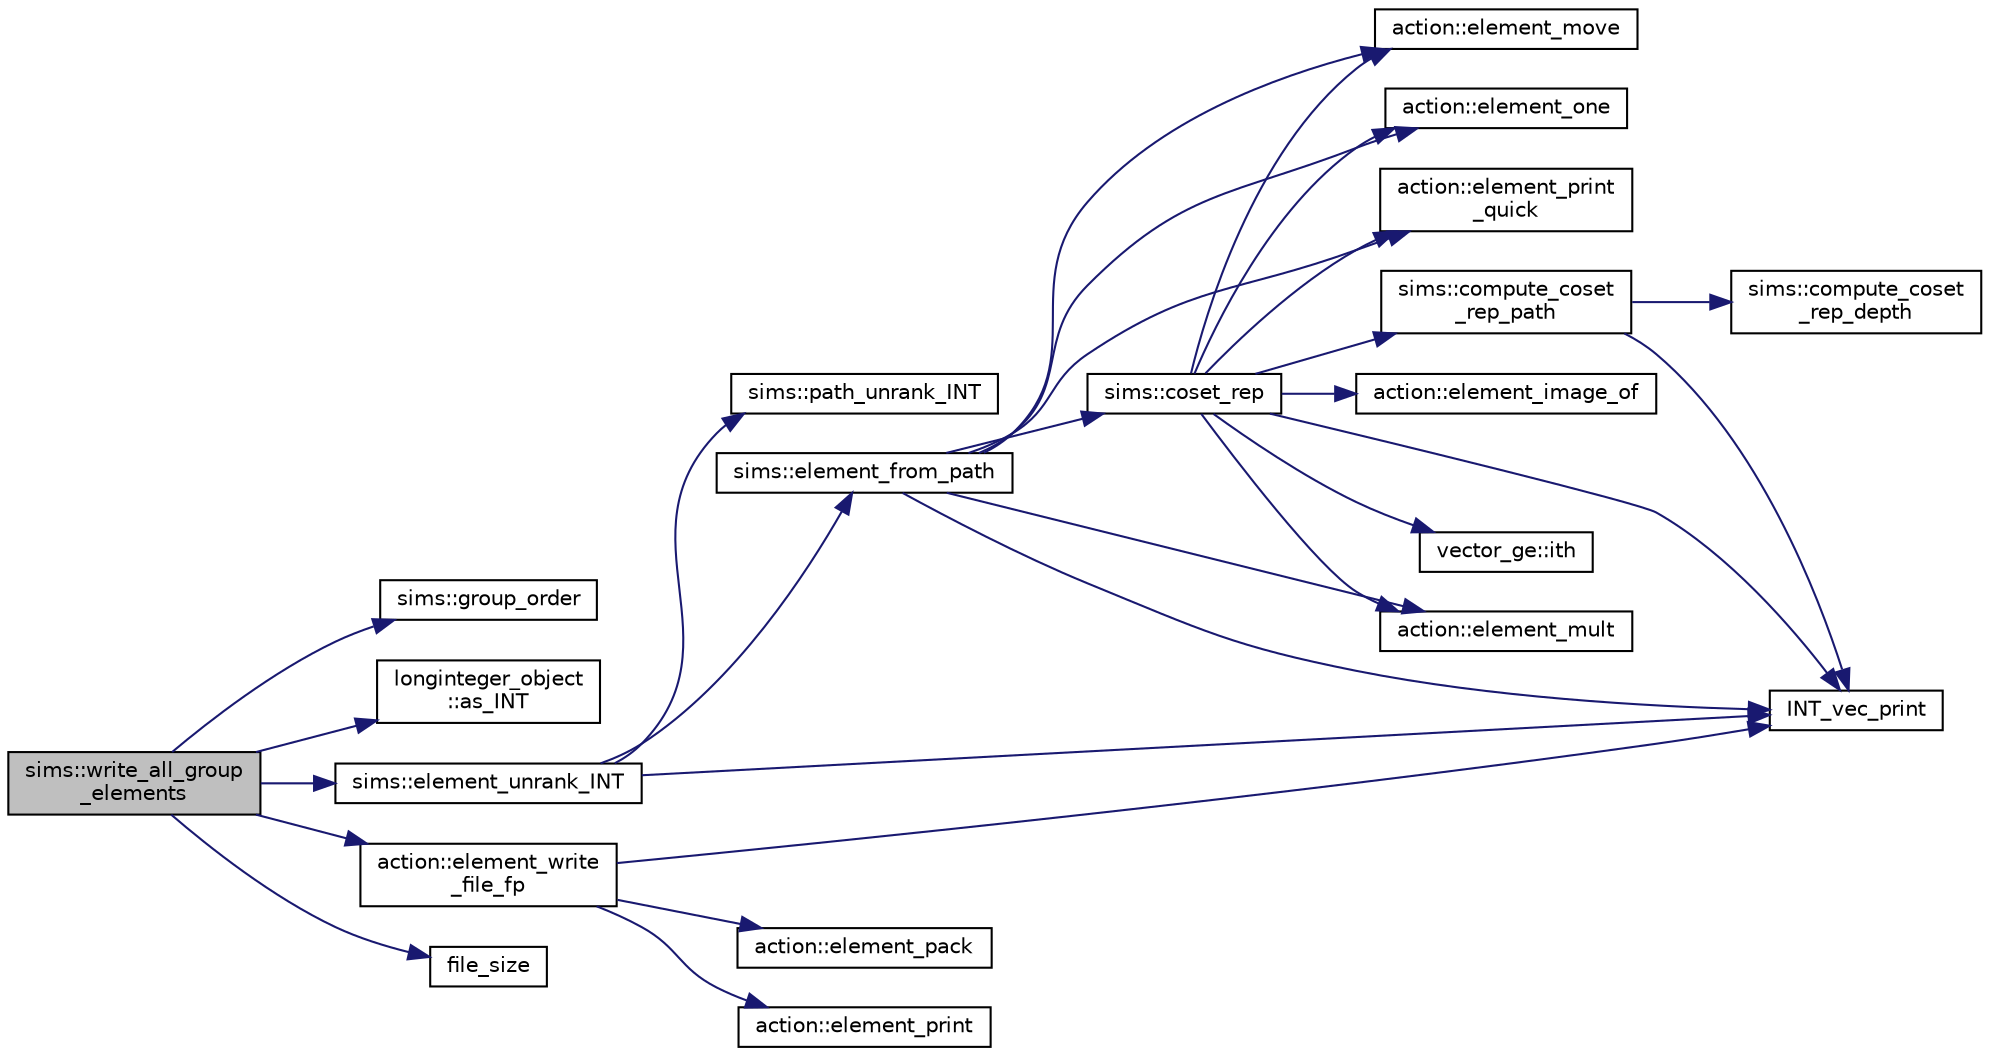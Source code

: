 digraph "sims::write_all_group_elements"
{
  edge [fontname="Helvetica",fontsize="10",labelfontname="Helvetica",labelfontsize="10"];
  node [fontname="Helvetica",fontsize="10",shape=record];
  rankdir="LR";
  Node11438 [label="sims::write_all_group\l_elements",height=0.2,width=0.4,color="black", fillcolor="grey75", style="filled", fontcolor="black"];
  Node11438 -> Node11439 [color="midnightblue",fontsize="10",style="solid",fontname="Helvetica"];
  Node11439 [label="sims::group_order",height=0.2,width=0.4,color="black", fillcolor="white", style="filled",URL="$d9/df3/classsims.html#aa442445175656570fa35febbe790efad"];
  Node11438 -> Node11440 [color="midnightblue",fontsize="10",style="solid",fontname="Helvetica"];
  Node11440 [label="longinteger_object\l::as_INT",height=0.2,width=0.4,color="black", fillcolor="white", style="filled",URL="$dd/d7e/classlonginteger__object.html#afb992d4679a6741acc63c8bcba27971e"];
  Node11438 -> Node11441 [color="midnightblue",fontsize="10",style="solid",fontname="Helvetica"];
  Node11441 [label="sims::element_unrank_INT",height=0.2,width=0.4,color="black", fillcolor="white", style="filled",URL="$d9/df3/classsims.html#a435d84bb7bf7292f14593b2a4344151f"];
  Node11441 -> Node11442 [color="midnightblue",fontsize="10",style="solid",fontname="Helvetica"];
  Node11442 [label="sims::path_unrank_INT",height=0.2,width=0.4,color="black", fillcolor="white", style="filled",URL="$d9/df3/classsims.html#a8ae2ffa971c2aac809d83c18e4e91926"];
  Node11441 -> Node11443 [color="midnightblue",fontsize="10",style="solid",fontname="Helvetica"];
  Node11443 [label="INT_vec_print",height=0.2,width=0.4,color="black", fillcolor="white", style="filled",URL="$df/dbf/sajeeb_8_c.html#a79a5901af0b47dd0d694109543c027fe"];
  Node11441 -> Node11444 [color="midnightblue",fontsize="10",style="solid",fontname="Helvetica"];
  Node11444 [label="sims::element_from_path",height=0.2,width=0.4,color="black", fillcolor="white", style="filled",URL="$d9/df3/classsims.html#a4a9bc25b1b8e61ba34d6d3d9f9fb8ab8"];
  Node11444 -> Node11443 [color="midnightblue",fontsize="10",style="solid",fontname="Helvetica"];
  Node11444 -> Node11445 [color="midnightblue",fontsize="10",style="solid",fontname="Helvetica"];
  Node11445 [label="action::element_one",height=0.2,width=0.4,color="black", fillcolor="white", style="filled",URL="$d2/d86/classaction.html#a780a105daf04d6d1fe7e2f63b3c88e3b"];
  Node11444 -> Node11446 [color="midnightblue",fontsize="10",style="solid",fontname="Helvetica"];
  Node11446 [label="sims::coset_rep",height=0.2,width=0.4,color="black", fillcolor="white", style="filled",URL="$d9/df3/classsims.html#a3d669dba4d005cd2399388f27f44cd04"];
  Node11446 -> Node11447 [color="midnightblue",fontsize="10",style="solid",fontname="Helvetica"];
  Node11447 [label="sims::compute_coset\l_rep_path",height=0.2,width=0.4,color="black", fillcolor="white", style="filled",URL="$d9/df3/classsims.html#a22a53a24eb86dcfe54cb3588776a4d96"];
  Node11447 -> Node11448 [color="midnightblue",fontsize="10",style="solid",fontname="Helvetica"];
  Node11448 [label="sims::compute_coset\l_rep_depth",height=0.2,width=0.4,color="black", fillcolor="white", style="filled",URL="$d9/df3/classsims.html#abfeb782bd253f1df5253486afb120f6f"];
  Node11447 -> Node11443 [color="midnightblue",fontsize="10",style="solid",fontname="Helvetica"];
  Node11446 -> Node11443 [color="midnightblue",fontsize="10",style="solid",fontname="Helvetica"];
  Node11446 -> Node11445 [color="midnightblue",fontsize="10",style="solid",fontname="Helvetica"];
  Node11446 -> Node11449 [color="midnightblue",fontsize="10",style="solid",fontname="Helvetica"];
  Node11449 [label="vector_ge::ith",height=0.2,width=0.4,color="black", fillcolor="white", style="filled",URL="$d4/d6e/classvector__ge.html#a1ff002e8b746a9beb119d57dcd4a15ff"];
  Node11446 -> Node11450 [color="midnightblue",fontsize="10",style="solid",fontname="Helvetica"];
  Node11450 [label="action::element_print\l_quick",height=0.2,width=0.4,color="black", fillcolor="white", style="filled",URL="$d2/d86/classaction.html#a4844680cf6750396f76494a28655265b"];
  Node11446 -> Node11451 [color="midnightblue",fontsize="10",style="solid",fontname="Helvetica"];
  Node11451 [label="action::element_mult",height=0.2,width=0.4,color="black", fillcolor="white", style="filled",URL="$d2/d86/classaction.html#ae9e36b2cae1f0f7bd7144097fa9a34b3"];
  Node11446 -> Node11452 [color="midnightblue",fontsize="10",style="solid",fontname="Helvetica"];
  Node11452 [label="action::element_move",height=0.2,width=0.4,color="black", fillcolor="white", style="filled",URL="$d2/d86/classaction.html#a550947491bbb534d3d7951f50198a874"];
  Node11446 -> Node11453 [color="midnightblue",fontsize="10",style="solid",fontname="Helvetica"];
  Node11453 [label="action::element_image_of",height=0.2,width=0.4,color="black", fillcolor="white", style="filled",URL="$d2/d86/classaction.html#ae09559d4537a048fc860f8a74a31393d"];
  Node11444 -> Node11450 [color="midnightblue",fontsize="10",style="solid",fontname="Helvetica"];
  Node11444 -> Node11451 [color="midnightblue",fontsize="10",style="solid",fontname="Helvetica"];
  Node11444 -> Node11452 [color="midnightblue",fontsize="10",style="solid",fontname="Helvetica"];
  Node11438 -> Node11454 [color="midnightblue",fontsize="10",style="solid",fontname="Helvetica"];
  Node11454 [label="action::element_write\l_file_fp",height=0.2,width=0.4,color="black", fillcolor="white", style="filled",URL="$d2/d86/classaction.html#a74da797b9df8fdf82b584e065fe9de63"];
  Node11454 -> Node11455 [color="midnightblue",fontsize="10",style="solid",fontname="Helvetica"];
  Node11455 [label="action::element_print",height=0.2,width=0.4,color="black", fillcolor="white", style="filled",URL="$d2/d86/classaction.html#ae38c3ef3c1125213733d63c6fc3c40cd"];
  Node11454 -> Node11443 [color="midnightblue",fontsize="10",style="solid",fontname="Helvetica"];
  Node11454 -> Node11456 [color="midnightblue",fontsize="10",style="solid",fontname="Helvetica"];
  Node11456 [label="action::element_pack",height=0.2,width=0.4,color="black", fillcolor="white", style="filled",URL="$d2/d86/classaction.html#a48a10a87c09b4b37c36eac1180884140"];
  Node11438 -> Node11457 [color="midnightblue",fontsize="10",style="solid",fontname="Helvetica"];
  Node11457 [label="file_size",height=0.2,width=0.4,color="black", fillcolor="white", style="filled",URL="$df/dbf/sajeeb_8_c.html#a5c37cf5785204b6e9adf647dc14d0e50"];
}
